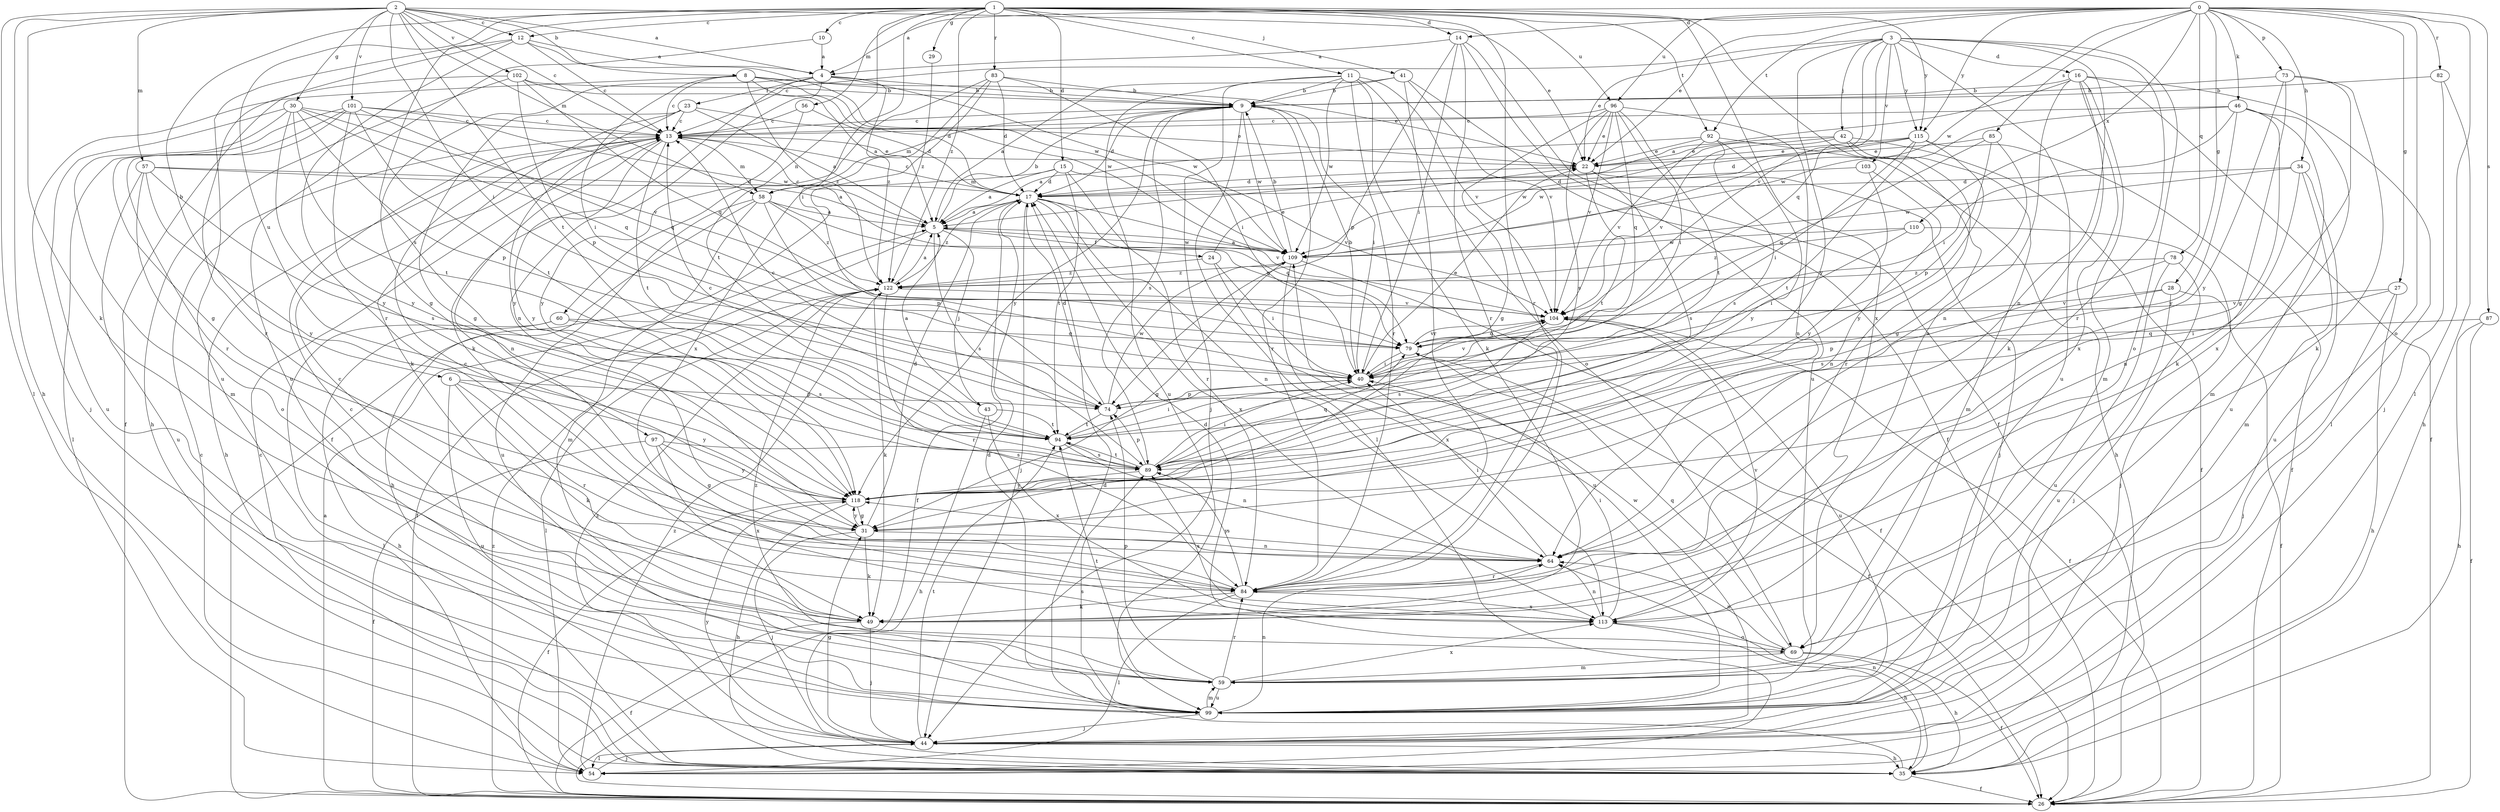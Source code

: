 strict digraph  {
0;
1;
2;
3;
4;
5;
6;
8;
9;
10;
11;
12;
13;
14;
15;
16;
17;
22;
23;
24;
26;
27;
28;
29;
30;
31;
34;
35;
40;
41;
42;
43;
44;
46;
49;
54;
56;
57;
58;
59;
60;
64;
69;
73;
74;
78;
79;
82;
83;
84;
85;
87;
89;
92;
94;
96;
97;
99;
101;
102;
103;
104;
109;
110;
113;
115;
118;
122;
0 -> 4  [label=a];
0 -> 14  [label=d];
0 -> 22  [label=e];
0 -> 27  [label=g];
0 -> 28  [label=g];
0 -> 34  [label=h];
0 -> 46  [label=k];
0 -> 54  [label=l];
0 -> 69  [label=o];
0 -> 73  [label=p];
0 -> 78  [label=q];
0 -> 82  [label=r];
0 -> 85  [label=s];
0 -> 87  [label=s];
0 -> 92  [label=t];
0 -> 96  [label=u];
0 -> 109  [label=w];
0 -> 110  [label=x];
0 -> 115  [label=y];
1 -> 6  [label=b];
1 -> 10  [label=c];
1 -> 11  [label=c];
1 -> 12  [label=c];
1 -> 14  [label=d];
1 -> 15  [label=d];
1 -> 29  [label=g];
1 -> 40  [label=i];
1 -> 41  [label=j];
1 -> 56  [label=m];
1 -> 60  [label=n];
1 -> 69  [label=o];
1 -> 83  [label=r];
1 -> 84  [label=r];
1 -> 89  [label=s];
1 -> 92  [label=t];
1 -> 96  [label=u];
1 -> 97  [label=u];
1 -> 113  [label=x];
1 -> 115  [label=y];
1 -> 122  [label=z];
2 -> 4  [label=a];
2 -> 8  [label=b];
2 -> 12  [label=c];
2 -> 13  [label=c];
2 -> 22  [label=e];
2 -> 30  [label=g];
2 -> 35  [label=h];
2 -> 40  [label=i];
2 -> 49  [label=k];
2 -> 54  [label=l];
2 -> 57  [label=m];
2 -> 58  [label=m];
2 -> 94  [label=t];
2 -> 101  [label=v];
2 -> 102  [label=v];
3 -> 13  [label=c];
3 -> 16  [label=d];
3 -> 22  [label=e];
3 -> 42  [label=j];
3 -> 64  [label=n];
3 -> 69  [label=o];
3 -> 79  [label=q];
3 -> 84  [label=r];
3 -> 99  [label=u];
3 -> 103  [label=v];
3 -> 104  [label=v];
3 -> 115  [label=y];
3 -> 118  [label=y];
4 -> 9  [label=b];
4 -> 23  [label=f];
4 -> 31  [label=g];
4 -> 49  [label=k];
4 -> 64  [label=n];
4 -> 109  [label=w];
4 -> 122  [label=z];
5 -> 9  [label=b];
5 -> 13  [label=c];
5 -> 24  [label=f];
5 -> 26  [label=f];
5 -> 43  [label=j];
5 -> 89  [label=s];
5 -> 109  [label=w];
6 -> 49  [label=k];
6 -> 74  [label=p];
6 -> 84  [label=r];
6 -> 99  [label=u];
6 -> 118  [label=y];
8 -> 9  [label=b];
8 -> 13  [label=c];
8 -> 17  [label=d];
8 -> 22  [label=e];
8 -> 40  [label=i];
8 -> 44  [label=j];
8 -> 109  [label=w];
8 -> 122  [label=z];
9 -> 13  [label=c];
9 -> 17  [label=d];
9 -> 40  [label=i];
9 -> 54  [label=l];
9 -> 58  [label=m];
9 -> 84  [label=r];
9 -> 89  [label=s];
9 -> 109  [label=w];
9 -> 118  [label=y];
10 -> 4  [label=a];
10 -> 99  [label=u];
11 -> 9  [label=b];
11 -> 44  [label=j];
11 -> 49  [label=k];
11 -> 69  [label=o];
11 -> 84  [label=r];
11 -> 99  [label=u];
11 -> 104  [label=v];
11 -> 109  [label=w];
12 -> 4  [label=a];
12 -> 13  [label=c];
12 -> 26  [label=f];
12 -> 84  [label=r];
12 -> 99  [label=u];
12 -> 109  [label=w];
13 -> 22  [label=e];
13 -> 35  [label=h];
13 -> 58  [label=m];
13 -> 64  [label=n];
13 -> 94  [label=t];
13 -> 118  [label=y];
14 -> 4  [label=a];
14 -> 26  [label=f];
14 -> 40  [label=i];
14 -> 74  [label=p];
14 -> 84  [label=r];
14 -> 99  [label=u];
15 -> 5  [label=a];
15 -> 17  [label=d];
15 -> 58  [label=m];
15 -> 84  [label=r];
15 -> 94  [label=t];
15 -> 104  [label=v];
16 -> 5  [label=a];
16 -> 9  [label=b];
16 -> 26  [label=f];
16 -> 49  [label=k];
16 -> 54  [label=l];
16 -> 59  [label=m];
16 -> 64  [label=n];
16 -> 113  [label=x];
17 -> 5  [label=a];
17 -> 13  [label=c];
17 -> 26  [label=f];
17 -> 44  [label=j];
17 -> 64  [label=n];
17 -> 79  [label=q];
17 -> 104  [label=v];
17 -> 113  [label=x];
17 -> 122  [label=z];
22 -> 17  [label=d];
22 -> 44  [label=j];
22 -> 89  [label=s];
22 -> 94  [label=t];
23 -> 5  [label=a];
23 -> 13  [label=c];
23 -> 22  [label=e];
23 -> 31  [label=g];
23 -> 49  [label=k];
23 -> 118  [label=y];
24 -> 22  [label=e];
24 -> 40  [label=i];
24 -> 99  [label=u];
24 -> 122  [label=z];
26 -> 5  [label=a];
26 -> 122  [label=z];
27 -> 35  [label=h];
27 -> 40  [label=i];
27 -> 44  [label=j];
27 -> 104  [label=v];
28 -> 26  [label=f];
28 -> 74  [label=p];
28 -> 99  [label=u];
28 -> 104  [label=v];
29 -> 122  [label=z];
30 -> 13  [label=c];
30 -> 59  [label=m];
30 -> 74  [label=p];
30 -> 79  [label=q];
30 -> 94  [label=t];
30 -> 99  [label=u];
30 -> 104  [label=v];
30 -> 118  [label=y];
31 -> 17  [label=d];
31 -> 44  [label=j];
31 -> 49  [label=k];
31 -> 64  [label=n];
31 -> 118  [label=y];
34 -> 17  [label=d];
34 -> 59  [label=m];
34 -> 64  [label=n];
34 -> 99  [label=u];
34 -> 109  [label=w];
35 -> 13  [label=c];
35 -> 17  [label=d];
35 -> 26  [label=f];
35 -> 64  [label=n];
40 -> 9  [label=b];
40 -> 22  [label=e];
40 -> 74  [label=p];
40 -> 104  [label=v];
41 -> 5  [label=a];
41 -> 9  [label=b];
41 -> 26  [label=f];
41 -> 84  [label=r];
41 -> 104  [label=v];
42 -> 22  [label=e];
42 -> 26  [label=f];
42 -> 59  [label=m];
42 -> 84  [label=r];
42 -> 104  [label=v];
42 -> 109  [label=w];
43 -> 5  [label=a];
43 -> 35  [label=h];
43 -> 94  [label=t];
43 -> 113  [label=x];
44 -> 31  [label=g];
44 -> 35  [label=h];
44 -> 54  [label=l];
44 -> 94  [label=t];
44 -> 109  [label=w];
44 -> 118  [label=y];
44 -> 122  [label=z];
46 -> 13  [label=c];
46 -> 40  [label=i];
46 -> 49  [label=k];
46 -> 59  [label=m];
46 -> 99  [label=u];
46 -> 109  [label=w];
46 -> 118  [label=y];
49 -> 13  [label=c];
49 -> 26  [label=f];
49 -> 44  [label=j];
54 -> 13  [label=c];
54 -> 44  [label=j];
54 -> 122  [label=z];
56 -> 13  [label=c];
56 -> 17  [label=d];
56 -> 118  [label=y];
57 -> 5  [label=a];
57 -> 17  [label=d];
57 -> 69  [label=o];
57 -> 89  [label=s];
57 -> 99  [label=u];
57 -> 118  [label=y];
58 -> 5  [label=a];
58 -> 35  [label=h];
58 -> 59  [label=m];
58 -> 74  [label=p];
58 -> 79  [label=q];
58 -> 99  [label=u];
58 -> 122  [label=z];
59 -> 13  [label=c];
59 -> 74  [label=p];
59 -> 84  [label=r];
59 -> 94  [label=t];
59 -> 99  [label=u];
59 -> 113  [label=x];
59 -> 122  [label=z];
60 -> 35  [label=h];
60 -> 54  [label=l];
60 -> 79  [label=q];
60 -> 89  [label=s];
64 -> 40  [label=i];
64 -> 84  [label=r];
64 -> 118  [label=y];
69 -> 17  [label=d];
69 -> 26  [label=f];
69 -> 35  [label=h];
69 -> 59  [label=m];
69 -> 64  [label=n];
69 -> 79  [label=q];
73 -> 9  [label=b];
73 -> 31  [label=g];
73 -> 49  [label=k];
73 -> 113  [label=x];
73 -> 118  [label=y];
74 -> 13  [label=c];
74 -> 17  [label=d];
74 -> 94  [label=t];
74 -> 109  [label=w];
78 -> 44  [label=j];
78 -> 89  [label=s];
78 -> 99  [label=u];
78 -> 122  [label=z];
79 -> 26  [label=f];
79 -> 40  [label=i];
79 -> 104  [label=v];
82 -> 9  [label=b];
82 -> 35  [label=h];
82 -> 44  [label=j];
83 -> 9  [label=b];
83 -> 17  [label=d];
83 -> 26  [label=f];
83 -> 40  [label=i];
83 -> 94  [label=t];
83 -> 113  [label=x];
84 -> 13  [label=c];
84 -> 49  [label=k];
84 -> 54  [label=l];
84 -> 89  [label=s];
84 -> 113  [label=x];
85 -> 22  [label=e];
85 -> 31  [label=g];
85 -> 74  [label=p];
85 -> 79  [label=q];
87 -> 26  [label=f];
87 -> 35  [label=h];
87 -> 79  [label=q];
89 -> 40  [label=i];
89 -> 74  [label=p];
89 -> 79  [label=q];
89 -> 94  [label=t];
89 -> 118  [label=y];
92 -> 5  [label=a];
92 -> 22  [label=e];
92 -> 35  [label=h];
92 -> 89  [label=s];
92 -> 104  [label=v];
92 -> 118  [label=y];
94 -> 13  [label=c];
94 -> 40  [label=i];
94 -> 64  [label=n];
94 -> 89  [label=s];
96 -> 13  [label=c];
96 -> 22  [label=e];
96 -> 31  [label=g];
96 -> 40  [label=i];
96 -> 64  [label=n];
96 -> 79  [label=q];
96 -> 89  [label=s];
96 -> 94  [label=t];
96 -> 104  [label=v];
97 -> 26  [label=f];
97 -> 31  [label=g];
97 -> 89  [label=s];
97 -> 113  [label=x];
97 -> 118  [label=y];
99 -> 17  [label=d];
99 -> 44  [label=j];
99 -> 59  [label=m];
99 -> 64  [label=n];
99 -> 89  [label=s];
101 -> 13  [label=c];
101 -> 31  [label=g];
101 -> 54  [label=l];
101 -> 79  [label=q];
101 -> 84  [label=r];
101 -> 94  [label=t];
101 -> 109  [label=w];
101 -> 118  [label=y];
102 -> 5  [label=a];
102 -> 9  [label=b];
102 -> 35  [label=h];
102 -> 74  [label=p];
102 -> 79  [label=q];
102 -> 84  [label=r];
103 -> 17  [label=d];
103 -> 64  [label=n];
103 -> 118  [label=y];
104 -> 26  [label=f];
104 -> 79  [label=q];
104 -> 89  [label=s];
104 -> 99  [label=u];
109 -> 5  [label=a];
109 -> 9  [label=b];
109 -> 26  [label=f];
109 -> 31  [label=g];
109 -> 113  [label=x];
109 -> 122  [label=z];
110 -> 40  [label=i];
110 -> 44  [label=j];
110 -> 109  [label=w];
110 -> 122  [label=z];
113 -> 35  [label=h];
113 -> 40  [label=i];
113 -> 64  [label=n];
113 -> 69  [label=o];
113 -> 89  [label=s];
113 -> 104  [label=v];
115 -> 17  [label=d];
115 -> 22  [label=e];
115 -> 26  [label=f];
115 -> 40  [label=i];
115 -> 94  [label=t];
115 -> 109  [label=w];
115 -> 118  [label=y];
118 -> 26  [label=f];
118 -> 31  [label=g];
118 -> 35  [label=h];
122 -> 5  [label=a];
122 -> 49  [label=k];
122 -> 54  [label=l];
122 -> 84  [label=r];
122 -> 104  [label=v];
}
